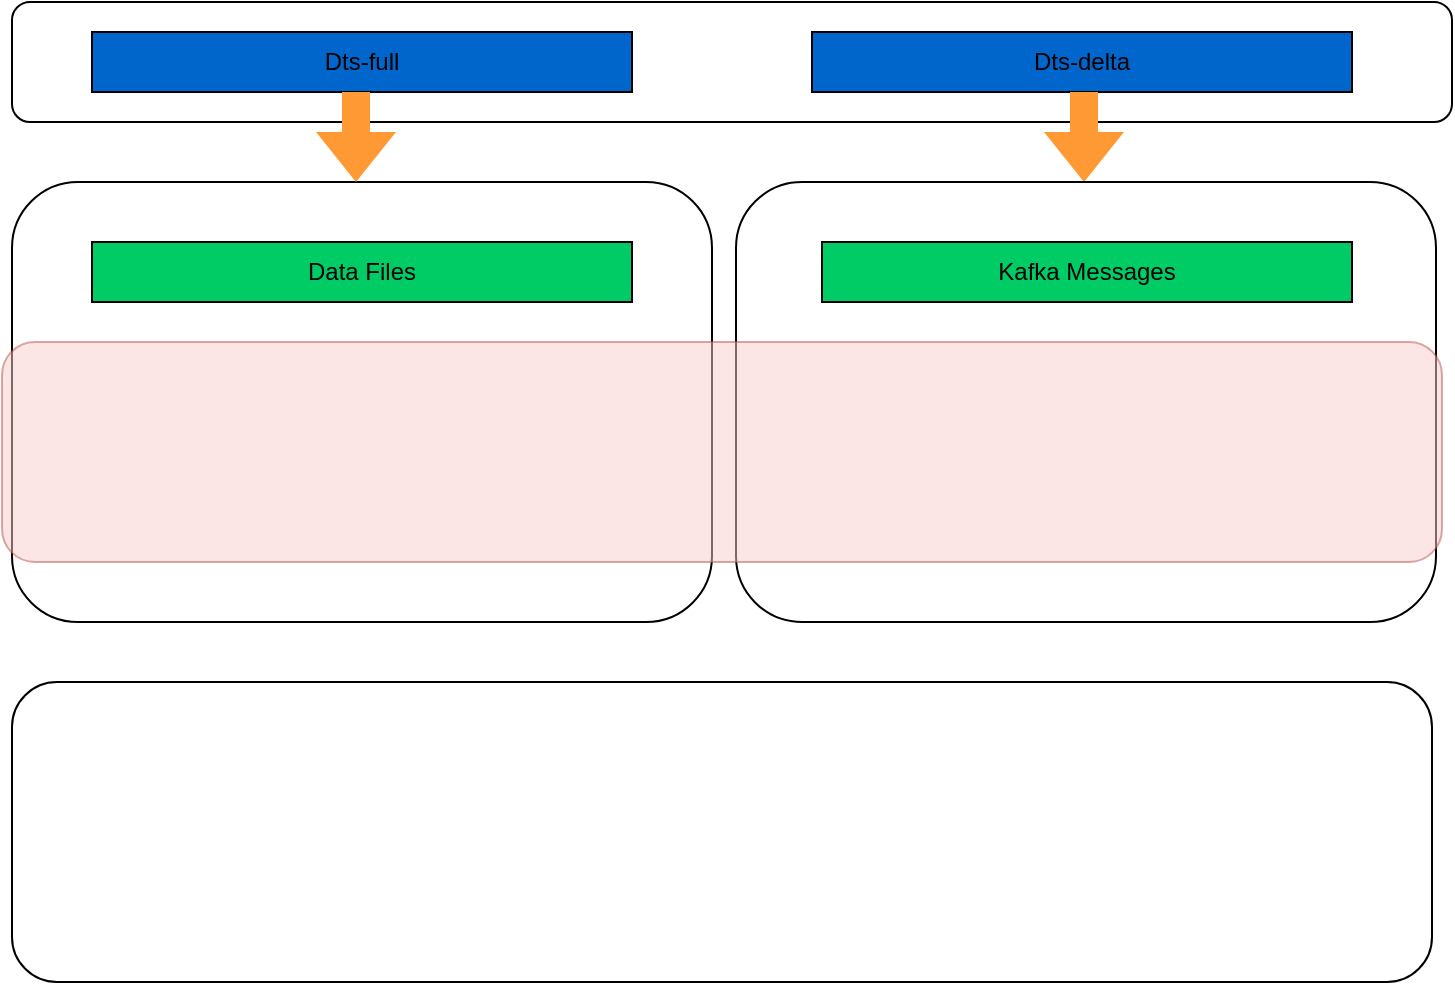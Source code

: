 <mxfile version="13.7.5" type="github"><diagram id="LUMRh5OlZpuZEt3NDZdp" name="Page-1"><mxGraphModel dx="1426" dy="803" grid="1" gridSize="10" guides="1" tooltips="1" connect="1" arrows="1" fold="1" page="1" pageScale="1" pageWidth="827" pageHeight="1169" math="0" shadow="0"><root><mxCell id="0"/><mxCell id="1" parent="0"/><mxCell id="xKzn0QDxyfaIzEWa7lP7-2" value="" style="rounded=1;whiteSpace=wrap;html=1;" vertex="1" parent="1"><mxGeometry x="50" y="270" width="720" height="60" as="geometry"/></mxCell><mxCell id="xKzn0QDxyfaIzEWa7lP7-3" value="Dts-full" style="rounded=0;whiteSpace=wrap;html=1;fillColor=#0066CC;" vertex="1" parent="1"><mxGeometry x="90" y="285" width="270" height="30" as="geometry"/></mxCell><mxCell id="xKzn0QDxyfaIzEWa7lP7-4" value="Dts-delta" style="rounded=0;whiteSpace=wrap;html=1;fillColor=#0066CC;" vertex="1" parent="1"><mxGeometry x="450" y="285" width="270" height="30" as="geometry"/></mxCell><mxCell id="xKzn0QDxyfaIzEWa7lP7-7" value="" style="rounded=1;whiteSpace=wrap;html=1;" vertex="1" parent="1"><mxGeometry x="50" y="360" width="350" height="220" as="geometry"/></mxCell><mxCell id="xKzn0QDxyfaIzEWa7lP7-9" value="" style="rounded=1;whiteSpace=wrap;html=1;" vertex="1" parent="1"><mxGeometry x="50" y="610" width="710" height="150" as="geometry"/></mxCell><mxCell id="xKzn0QDxyfaIzEWa7lP7-11" value="" style="html=1;shadow=0;dashed=0;align=center;verticalAlign=middle;shape=mxgraph.arrows2.arrow;dy=0.65;dx=25;direction=south;notch=0;fillColor=#FF9933;strokeColor=none;" vertex="1" parent="1"><mxGeometry x="202" y="315" width="40" height="45" as="geometry"/></mxCell><mxCell id="xKzn0QDxyfaIzEWa7lP7-12" value="" style="html=1;shadow=0;dashed=0;align=center;verticalAlign=middle;shape=mxgraph.arrows2.arrow;dy=0.65;dx=25;direction=south;notch=0;fillColor=#FF9933;strokeColor=none;" vertex="1" parent="1"><mxGeometry x="566" y="315" width="40" height="45" as="geometry"/></mxCell><mxCell id="xKzn0QDxyfaIzEWa7lP7-8" value="" style="rounded=1;whiteSpace=wrap;html=1;" vertex="1" parent="1"><mxGeometry x="412" y="360" width="350" height="220" as="geometry"/></mxCell><mxCell id="xKzn0QDxyfaIzEWa7lP7-14" value="" style="rounded=1;whiteSpace=wrap;html=1;strokeColor=#b85450;fillColor=#f8cecc;opacity=50;" vertex="1" parent="1"><mxGeometry x="45" y="440" width="720" height="110" as="geometry"/></mxCell><mxCell id="xKzn0QDxyfaIzEWa7lP7-16" value="Data Files" style="rounded=0;whiteSpace=wrap;html=1;fillColor=#00CC66;" vertex="1" parent="1"><mxGeometry x="90" y="390" width="270" height="30" as="geometry"/></mxCell><mxCell id="xKzn0QDxyfaIzEWa7lP7-17" value="Kafka Messages" style="rounded=0;whiteSpace=wrap;html=1;fillColor=#00CC66;" vertex="1" parent="1"><mxGeometry x="455" y="390" width="265" height="30" as="geometry"/></mxCell></root></mxGraphModel></diagram></mxfile>